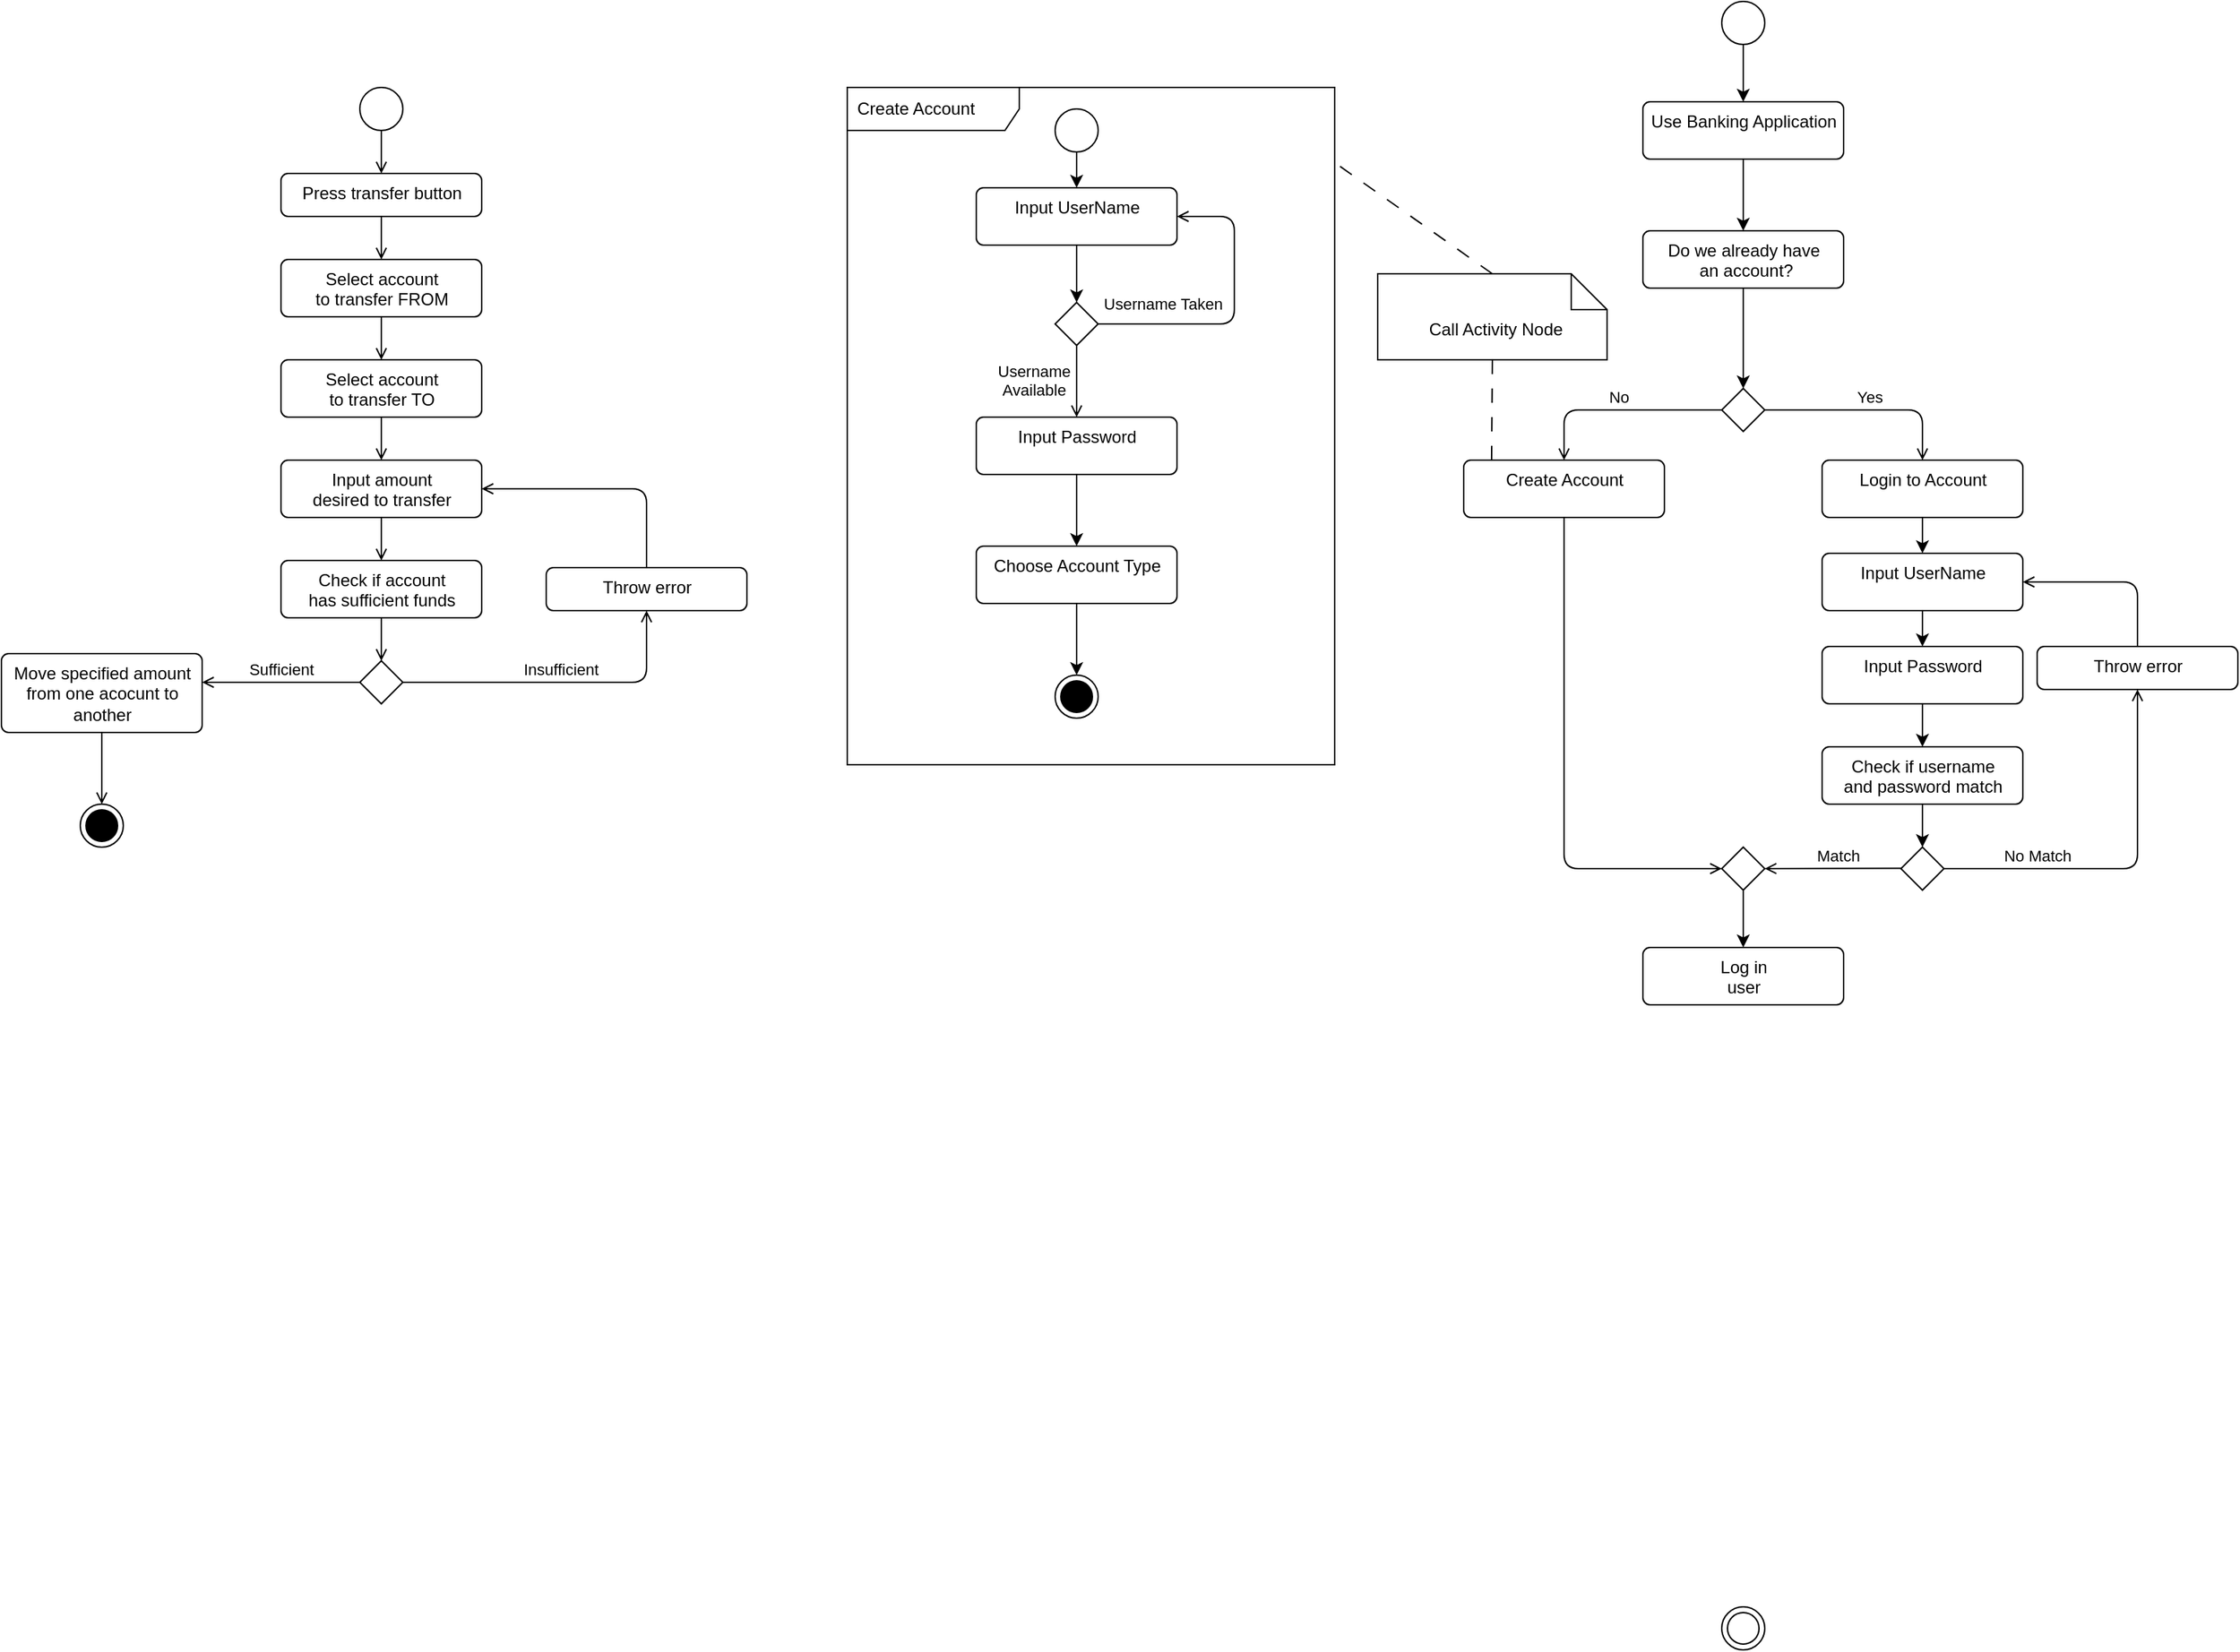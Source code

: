 <mxfile>
    <diagram id="6yQvlOQIcDEdxfPsw7vI" name="Page-1">
        <mxGraphModel dx="2029" dy="794" grid="1" gridSize="10" guides="1" tooltips="1" connect="1" arrows="1" fold="1" page="1" pageScale="1" pageWidth="850" pageHeight="1100" math="0" shadow="0">
            <root>
                <mxCell id="0"/>
                <mxCell id="1" parent="0"/>
                <mxCell id="67" value="Create Account" style="shape=umlFrame;whiteSpace=wrap;html=1;width=120;height=30;boundedLbl=1;verticalAlign=middle;align=left;spacingLeft=5;" vertex="1" parent="1">
                    <mxGeometry x="-200" y="100" width="340" height="472.5" as="geometry"/>
                </mxCell>
                <mxCell id="2" value="" style="ellipse;" parent="1" vertex="1">
                    <mxGeometry x="410" y="40" width="30" height="30" as="geometry"/>
                </mxCell>
                <mxCell id="3" value="" style="ellipse;html=1;shape=endState;" parent="1" vertex="1">
                    <mxGeometry x="410" y="1160" width="30" height="30" as="geometry"/>
                </mxCell>
                <mxCell id="27" style="edgeStyle=none;html=1;exitX=0.5;exitY=1;exitDx=0;exitDy=0;entryX=0.5;entryY=0;entryDx=0;entryDy=0;" parent="1" source="5" target="7" edge="1">
                    <mxGeometry relative="1" as="geometry"/>
                </mxCell>
                <mxCell id="5" value="Use Banking Application" style="html=1;align=center;verticalAlign=top;rounded=1;absoluteArcSize=1;arcSize=10;dashed=0;" parent="1" vertex="1">
                    <mxGeometry x="355" y="110" width="140" height="40" as="geometry"/>
                </mxCell>
                <mxCell id="6" value="Create Account" style="html=1;align=center;verticalAlign=top;rounded=1;absoluteArcSize=1;arcSize=10;dashed=0;" parent="1" vertex="1">
                    <mxGeometry x="230" y="360" width="140" height="40" as="geometry"/>
                </mxCell>
                <mxCell id="28" style="edgeStyle=none;html=1;exitX=0.5;exitY=1;exitDx=0;exitDy=0;entryX=0.5;entryY=0;entryDx=0;entryDy=0;" parent="1" source="7" target="8" edge="1">
                    <mxGeometry relative="1" as="geometry"/>
                </mxCell>
                <mxCell id="7" value="Do we already have&lt;br&gt;&amp;nbsp;an account?" style="html=1;align=center;verticalAlign=top;rounded=1;absoluteArcSize=1;arcSize=10;dashed=0;" parent="1" vertex="1">
                    <mxGeometry x="355" y="200" width="140" height="40" as="geometry"/>
                </mxCell>
                <mxCell id="8" value="" style="rhombus;" parent="1" vertex="1">
                    <mxGeometry x="410" y="310" width="30" height="30" as="geometry"/>
                </mxCell>
                <mxCell id="9" value="Login to Account" style="html=1;align=center;verticalAlign=top;rounded=1;absoluteArcSize=1;arcSize=10;dashed=0;" parent="1" vertex="1">
                    <mxGeometry x="480" y="360" width="140" height="40" as="geometry"/>
                </mxCell>
                <mxCell id="11" value="Call Activity Node" style="shape=note2;boundedLbl=1;whiteSpace=wrap;html=1;size=25;verticalAlign=top;align=center;spacingLeft=5;" parent="1" vertex="1">
                    <mxGeometry x="170" y="230" width="160" height="60" as="geometry"/>
                </mxCell>
                <mxCell id="19" style="edgeStyle=none;html=1;exitX=0.5;exitY=1;exitDx=0;exitDy=0;entryX=0.5;entryY=0;entryDx=0;entryDy=0;" parent="1" source="13" target="14" edge="1">
                    <mxGeometry relative="1" as="geometry"/>
                </mxCell>
                <mxCell id="13" value="" style="ellipse;" parent="1" vertex="1">
                    <mxGeometry x="-55" y="115" width="30" height="30" as="geometry"/>
                </mxCell>
                <mxCell id="20" style="edgeStyle=none;html=1;exitX=0.5;exitY=1;exitDx=0;exitDy=0;entryX=0.5;entryY=0;entryDx=0;entryDy=0;" parent="1" source="14" target="15" edge="1">
                    <mxGeometry relative="1" as="geometry"/>
                </mxCell>
                <mxCell id="14" value="Input UserName" style="html=1;align=center;verticalAlign=top;rounded=1;absoluteArcSize=1;arcSize=10;dashed=0;" parent="1" vertex="1">
                    <mxGeometry x="-110" y="170" width="140" height="40" as="geometry"/>
                </mxCell>
                <mxCell id="15" value="" style="rhombus;" parent="1" vertex="1">
                    <mxGeometry x="-55" y="250" width="30" height="30" as="geometry"/>
                </mxCell>
                <mxCell id="23" style="edgeStyle=none;html=1;exitX=0.5;exitY=1;exitDx=0;exitDy=0;entryX=0.5;entryY=0;entryDx=0;entryDy=0;" parent="1" source="16" target="17" edge="1">
                    <mxGeometry relative="1" as="geometry"/>
                </mxCell>
                <mxCell id="16" value="Input Password" style="html=1;align=center;verticalAlign=top;rounded=1;absoluteArcSize=1;arcSize=10;dashed=0;" parent="1" vertex="1">
                    <mxGeometry x="-110" y="330" width="140" height="40" as="geometry"/>
                </mxCell>
                <mxCell id="24" style="edgeStyle=none;html=1;exitX=0.5;exitY=1;exitDx=0;exitDy=0;entryX=0.5;entryY=0;entryDx=0;entryDy=0;" parent="1" source="17" target="18" edge="1">
                    <mxGeometry relative="1" as="geometry"/>
                </mxCell>
                <mxCell id="17" value="Choose Account Type" style="html=1;align=center;verticalAlign=top;rounded=1;absoluteArcSize=1;arcSize=10;dashed=0;" parent="1" vertex="1">
                    <mxGeometry x="-110" y="420" width="140" height="40" as="geometry"/>
                </mxCell>
                <mxCell id="18" value="" style="ellipse;html=1;shape=endState;fillColor=strokeColor;" parent="1" vertex="1">
                    <mxGeometry x="-55" y="510" width="30" height="30" as="geometry"/>
                </mxCell>
                <mxCell id="31" value="" style="ellipse;html=1;" vertex="1" parent="1">
                    <mxGeometry x="-540" y="100" width="30" height="30" as="geometry"/>
                </mxCell>
                <mxCell id="32" value="" style="endArrow=open;html=1;rounded=0;align=center;verticalAlign=top;endFill=0;labelBackgroundColor=none;endSize=6;entryX=0.5;entryY=0;entryDx=0;entryDy=0;" edge="1" parent="1" source="31" target="33">
                    <mxGeometry relative="1" as="geometry">
                        <mxPoint x="-525" y="160" as="targetPoint"/>
                    </mxGeometry>
                </mxCell>
                <mxCell id="33" value="Press transfer button" style="html=1;align=center;verticalAlign=top;rounded=1;absoluteArcSize=1;arcSize=10;dashed=0;" vertex="1" parent="1">
                    <mxGeometry x="-595" y="160" width="140" height="30" as="geometry"/>
                </mxCell>
                <mxCell id="34" value="Select account&lt;br&gt;to transfer FROM" style="html=1;align=center;verticalAlign=top;rounded=1;absoluteArcSize=1;arcSize=10;dashed=0;" vertex="1" parent="1">
                    <mxGeometry x="-595" y="220" width="140" height="40" as="geometry"/>
                </mxCell>
                <mxCell id="35" value="" style="endArrow=open;html=1;rounded=0;align=center;verticalAlign=top;endFill=0;labelBackgroundColor=none;endSize=6;entryX=0.5;entryY=0;entryDx=0;entryDy=0;exitX=0.5;exitY=1;exitDx=0;exitDy=0;" edge="1" parent="1" source="33" target="34">
                    <mxGeometry relative="1" as="geometry">
                        <mxPoint x="-515" y="170" as="targetPoint"/>
                        <mxPoint x="-515" y="110" as="sourcePoint"/>
                    </mxGeometry>
                </mxCell>
                <mxCell id="36" value="Select account&lt;br&gt;to transfer TO" style="html=1;align=center;verticalAlign=top;rounded=1;absoluteArcSize=1;arcSize=10;dashed=0;" vertex="1" parent="1">
                    <mxGeometry x="-595" y="290" width="140" height="40" as="geometry"/>
                </mxCell>
                <mxCell id="37" value="" style="endArrow=open;html=1;rounded=0;align=center;verticalAlign=top;endFill=0;labelBackgroundColor=none;endSize=6;entryX=0.5;entryY=0;entryDx=0;entryDy=0;exitX=0.5;exitY=1;exitDx=0;exitDy=0;" edge="1" parent="1" source="34" target="36">
                    <mxGeometry relative="1" as="geometry">
                        <mxPoint x="-515" y="250" as="targetPoint"/>
                        <mxPoint x="-515" y="200" as="sourcePoint"/>
                    </mxGeometry>
                </mxCell>
                <mxCell id="38" value="Input amount&lt;br&gt;desired to transfer&lt;span style=&quot;color: rgba(0, 0, 0, 0); font-family: monospace; font-size: 0px; text-align: start;&quot;&gt;%3CmxGraphModel%3E%3Croot%3E%3CmxCell%20id%3D%220%22%2F%3E%3CmxCell%20id%3D%221%22%20parent%3D%220%22%2F%3E%3CmxCell%20id%3D%222%22%20value%3D%22Select%20Account%26lt%3Bbr%26gt%3BTo%20Transfer%20TO%22%20style%3D%22html%3D1%3Balign%3Dcenter%3BverticalAlign%3Dtop%3Brounded%3D1%3BabsoluteArcSize%3D1%3BarcSize%3D10%3Bdashed%3D0%3B%22%20vertex%3D%221%22%20parent%3D%221%22%3E%3CmxGeometry%20x%3D%22355%22%20y%3D%22320%22%20width%3D%22140%22%20height%3D%2240%22%20as%3D%22geometry%22%2F%3E%3C%2FmxCell%3E%3C%2Froot%3E%3C%2FmxGraphModel%3E&lt;/span&gt;" style="html=1;align=center;verticalAlign=top;rounded=1;absoluteArcSize=1;arcSize=10;dashed=0;" vertex="1" parent="1">
                    <mxGeometry x="-595" y="360" width="140" height="40" as="geometry"/>
                </mxCell>
                <mxCell id="39" value="Check if account&lt;br&gt;has sufficient funds&lt;br&gt;" style="html=1;align=center;verticalAlign=top;rounded=1;absoluteArcSize=1;arcSize=10;dashed=0;" vertex="1" parent="1">
                    <mxGeometry x="-595" y="430" width="140" height="40" as="geometry"/>
                </mxCell>
                <mxCell id="40" value="" style="endArrow=open;html=1;rounded=0;align=center;verticalAlign=top;endFill=0;labelBackgroundColor=none;endSize=6;entryX=0.5;entryY=0;entryDx=0;entryDy=0;exitX=0.5;exitY=1;exitDx=0;exitDy=0;" edge="1" parent="1" source="36" target="38">
                    <mxGeometry relative="1" as="geometry">
                        <mxPoint x="-515" y="320" as="targetPoint"/>
                        <mxPoint x="-515" y="280" as="sourcePoint"/>
                    </mxGeometry>
                </mxCell>
                <mxCell id="41" value="" style="endArrow=open;html=1;rounded=0;align=center;verticalAlign=top;endFill=0;labelBackgroundColor=none;endSize=6;entryX=0.5;entryY=0;entryDx=0;entryDy=0;exitX=0.5;exitY=1;exitDx=0;exitDy=0;" edge="1" parent="1" source="38" target="39">
                    <mxGeometry relative="1" as="geometry">
                        <mxPoint x="-515" y="440" as="targetPoint"/>
                        <mxPoint x="-515" y="360" as="sourcePoint"/>
                    </mxGeometry>
                </mxCell>
                <mxCell id="42" value="" style="rhombus;" vertex="1" parent="1">
                    <mxGeometry x="-540" y="500" width="30" height="30" as="geometry"/>
                </mxCell>
                <mxCell id="43" value="" style="endArrow=open;html=1;rounded=0;align=center;verticalAlign=top;endFill=0;labelBackgroundColor=none;endSize=6;entryX=0.5;entryY=0;entryDx=0;entryDy=0;exitX=0.5;exitY=1;exitDx=0;exitDy=0;" edge="1" parent="1" source="39" target="42">
                    <mxGeometry relative="1" as="geometry">
                        <mxPoint x="-515.0" y="440" as="targetPoint"/>
                        <mxPoint x="-520" y="490" as="sourcePoint"/>
                    </mxGeometry>
                </mxCell>
                <mxCell id="44" value="Throw error" style="html=1;align=center;verticalAlign=top;rounded=1;absoluteArcSize=1;arcSize=10;dashed=0;" vertex="1" parent="1">
                    <mxGeometry x="-410" y="435" width="140" height="30" as="geometry"/>
                </mxCell>
                <mxCell id="46" value="Sufficient" style="html=1;verticalAlign=bottom;labelBackgroundColor=none;endArrow=open;endFill=0;exitX=0;exitY=0.5;exitDx=0;exitDy=0;" edge="1" parent="1" source="42">
                    <mxGeometry width="160" relative="1" as="geometry">
                        <mxPoint x="-480" y="590" as="sourcePoint"/>
                        <mxPoint x="-650" y="515" as="targetPoint"/>
                    </mxGeometry>
                </mxCell>
                <mxCell id="47" value="Insufficient" style="html=1;verticalAlign=bottom;labelBackgroundColor=none;endArrow=open;endFill=0;exitX=1;exitY=0.5;exitDx=0;exitDy=0;entryX=0.5;entryY=1;entryDx=0;entryDy=0;" edge="1" parent="1" source="42" target="44">
                    <mxGeometry width="160" relative="1" as="geometry">
                        <mxPoint x="-530" y="525" as="sourcePoint"/>
                        <mxPoint x="-330" y="515" as="targetPoint"/>
                        <Array as="points">
                            <mxPoint x="-340" y="515"/>
                        </Array>
                    </mxGeometry>
                </mxCell>
                <mxCell id="48" value="Move specified amount&lt;br&gt;from one acocunt to&lt;br&gt;another" style="html=1;align=center;verticalAlign=top;rounded=1;absoluteArcSize=1;arcSize=10;dashed=0;" vertex="1" parent="1">
                    <mxGeometry x="-790" y="495" width="140" height="55" as="geometry"/>
                </mxCell>
                <mxCell id="49" value="" style="ellipse;html=1;shape=endState;fillColor=strokeColor;" vertex="1" parent="1">
                    <mxGeometry x="-735" y="600" width="30" height="30" as="geometry"/>
                </mxCell>
                <mxCell id="50" value="" style="endArrow=open;html=1;rounded=0;align=center;verticalAlign=top;endFill=0;labelBackgroundColor=none;endSize=6;entryX=0.5;entryY=0;entryDx=0;entryDy=0;exitX=0.5;exitY=1;exitDx=0;exitDy=0;" edge="1" parent="1" source="48" target="49">
                    <mxGeometry relative="1" as="geometry">
                        <mxPoint x="-515" y="440" as="targetPoint"/>
                        <mxPoint x="-515" y="410" as="sourcePoint"/>
                    </mxGeometry>
                </mxCell>
                <mxCell id="51" value="" style="endArrow=none;startArrow=none;endFill=0;startFill=0;endSize=8;html=1;verticalAlign=bottom;dashed=1;labelBackgroundColor=none;dashPattern=10 10;exitX=0.5;exitY=1;exitDx=0;exitDy=0;exitPerimeter=0;entryX=0.139;entryY=0;entryDx=0;entryDy=0;entryPerimeter=0;" edge="1" parent="1" source="11" target="6">
                    <mxGeometry width="160" relative="1" as="geometry">
                        <mxPoint x="-40" y="465" as="sourcePoint"/>
                        <mxPoint x="305" y="355" as="targetPoint"/>
                    </mxGeometry>
                </mxCell>
                <mxCell id="52" value="" style="endArrow=none;startArrow=none;endFill=0;startFill=0;endSize=8;html=1;verticalAlign=bottom;dashed=1;labelBackgroundColor=none;dashPattern=10 10;exitX=0.5;exitY=0;exitDx=0;exitDy=0;exitPerimeter=0;entryX=1;entryY=0.111;entryDx=0;entryDy=0;entryPerimeter=0;" edge="1" parent="1" source="11" target="67">
                    <mxGeometry width="160" relative="1" as="geometry">
                        <mxPoint x="150" y="137.5" as="sourcePoint"/>
                        <mxPoint x="240" y="360" as="targetPoint"/>
                    </mxGeometry>
                </mxCell>
                <mxCell id="54" style="edgeStyle=none;html=1;exitX=0.5;exitY=1;exitDx=0;exitDy=0;entryX=0.5;entryY=0;entryDx=0;entryDy=0;" edge="1" parent="1" source="2" target="5">
                    <mxGeometry relative="1" as="geometry">
                        <mxPoint x="435" y="250" as="sourcePoint"/>
                        <mxPoint x="435" y="320" as="targetPoint"/>
                    </mxGeometry>
                </mxCell>
                <mxCell id="57" value="Yes" style="html=1;verticalAlign=bottom;labelBackgroundColor=none;endArrow=open;endFill=0;exitX=1;exitY=0.5;exitDx=0;exitDy=0;entryX=0.5;entryY=0;entryDx=0;entryDy=0;" edge="1" parent="1" source="8" target="9">
                    <mxGeometry width="160" relative="1" as="geometry">
                        <mxPoint x="460" y="300" as="sourcePoint"/>
                        <mxPoint x="630" y="250" as="targetPoint"/>
                        <Array as="points">
                            <mxPoint x="550" y="325"/>
                        </Array>
                    </mxGeometry>
                </mxCell>
                <mxCell id="58" value="No" style="html=1;verticalAlign=bottom;labelBackgroundColor=none;endArrow=open;endFill=0;exitX=0;exitY=0.5;exitDx=0;exitDy=0;entryX=0.5;entryY=0;entryDx=0;entryDy=0;" edge="1" parent="1" source="8" target="6">
                    <mxGeometry width="160" relative="1" as="geometry">
                        <mxPoint x="450" y="335" as="sourcePoint"/>
                        <mxPoint x="560" y="370" as="targetPoint"/>
                        <Array as="points">
                            <mxPoint x="300" y="325"/>
                        </Array>
                    </mxGeometry>
                </mxCell>
                <mxCell id="60" value="Username Taken" style="html=1;verticalAlign=bottom;labelBackgroundColor=none;endArrow=open;endFill=0;exitX=1;exitY=0.5;exitDx=0;exitDy=0;entryX=1;entryY=0.5;entryDx=0;entryDy=0;" edge="1" parent="1" source="15" target="14">
                    <mxGeometry x="-0.571" y="5" width="160" relative="1" as="geometry">
                        <mxPoint x="350" y="325" as="sourcePoint"/>
                        <mxPoint x="70" y="190" as="targetPoint"/>
                        <Array as="points">
                            <mxPoint x="70" y="265"/>
                            <mxPoint x="70" y="190"/>
                        </Array>
                        <mxPoint as="offset"/>
                    </mxGeometry>
                </mxCell>
                <mxCell id="61" value="Username&lt;br&gt;Available" style="html=1;verticalAlign=bottom;labelBackgroundColor=none;endArrow=open;endFill=0;exitX=0.5;exitY=1;exitDx=0;exitDy=0;entryX=0.5;entryY=0;entryDx=0;entryDy=0;" edge="1" parent="1" source="15" target="16">
                    <mxGeometry x="0.6" y="-30" width="160" relative="1" as="geometry">
                        <mxPoint x="350" y="325" as="sourcePoint"/>
                        <mxPoint x="240" y="360" as="targetPoint"/>
                        <Array as="points">
                            <mxPoint x="-40" y="310"/>
                        </Array>
                        <mxPoint as="offset"/>
                    </mxGeometry>
                </mxCell>
                <mxCell id="62" value="" style="html=1;verticalAlign=bottom;labelBackgroundColor=none;endArrow=open;endFill=0;exitX=0.5;exitY=0;exitDx=0;exitDy=0;entryX=1;entryY=0.5;entryDx=0;entryDy=0;" edge="1" parent="1" source="44" target="38">
                    <mxGeometry width="160" relative="1" as="geometry">
                        <mxPoint x="-500" y="525" as="sourcePoint"/>
                        <mxPoint x="-330" y="475" as="targetPoint"/>
                        <Array as="points">
                            <mxPoint x="-340" y="380"/>
                        </Array>
                    </mxGeometry>
                </mxCell>
                <mxCell id="63" value="Input UserName" style="html=1;align=center;verticalAlign=top;rounded=1;absoluteArcSize=1;arcSize=10;dashed=0;" vertex="1" parent="1">
                    <mxGeometry x="480" y="425" width="140" height="40" as="geometry"/>
                </mxCell>
                <mxCell id="64" value="Input Password" style="html=1;align=center;verticalAlign=top;rounded=1;absoluteArcSize=1;arcSize=10;dashed=0;" vertex="1" parent="1">
                    <mxGeometry x="480" y="490" width="140" height="40" as="geometry"/>
                </mxCell>
                <mxCell id="65" style="edgeStyle=none;html=1;exitX=0.5;exitY=1;exitDx=0;exitDy=0;entryX=0.5;entryY=0;entryDx=0;entryDy=0;" edge="1" parent="1" source="9" target="63">
                    <mxGeometry relative="1" as="geometry">
                        <mxPoint x="435" y="250" as="sourcePoint"/>
                        <mxPoint x="435" y="320" as="targetPoint"/>
                    </mxGeometry>
                </mxCell>
                <mxCell id="66" style="edgeStyle=none;html=1;entryX=0.5;entryY=0;entryDx=0;entryDy=0;exitX=0.5;exitY=1;exitDx=0;exitDy=0;" edge="1" parent="1" source="63" target="64">
                    <mxGeometry relative="1" as="geometry">
                        <mxPoint x="560" y="410" as="sourcePoint"/>
                        <mxPoint x="560" y="440" as="targetPoint"/>
                    </mxGeometry>
                </mxCell>
                <mxCell id="68" value="Check if username&lt;br&gt;and password match" style="html=1;align=center;verticalAlign=top;rounded=1;absoluteArcSize=1;arcSize=10;dashed=0;" vertex="1" parent="1">
                    <mxGeometry x="480" y="560" width="140" height="40" as="geometry"/>
                </mxCell>
                <mxCell id="70" style="edgeStyle=none;html=1;entryX=0.5;entryY=0;entryDx=0;entryDy=0;exitX=0.5;exitY=1;exitDx=0;exitDy=0;" edge="1" parent="1" source="64" target="68">
                    <mxGeometry relative="1" as="geometry">
                        <mxPoint x="560" y="475" as="sourcePoint"/>
                        <mxPoint x="560" y="500" as="targetPoint"/>
                    </mxGeometry>
                </mxCell>
                <mxCell id="71" value="" style="rhombus;" vertex="1" parent="1">
                    <mxGeometry x="535" y="630" width="30" height="30" as="geometry"/>
                </mxCell>
                <mxCell id="72" style="edgeStyle=none;html=1;entryX=0.5;entryY=0;entryDx=0;entryDy=0;exitX=0.5;exitY=1;exitDx=0;exitDy=0;" edge="1" parent="1" source="68" target="71">
                    <mxGeometry relative="1" as="geometry">
                        <mxPoint x="560" y="540" as="sourcePoint"/>
                        <mxPoint x="560" y="570" as="targetPoint"/>
                    </mxGeometry>
                </mxCell>
                <mxCell id="73" value="No Match" style="html=1;verticalAlign=bottom;labelBackgroundColor=none;endArrow=open;endFill=0;exitX=1;exitY=0.5;exitDx=0;exitDy=0;entryX=0.5;entryY=1;entryDx=0;entryDy=0;" edge="1" parent="1" source="71" target="76">
                    <mxGeometry x="-0.5" width="160" relative="1" as="geometry">
                        <mxPoint x="450" y="335" as="sourcePoint"/>
                        <mxPoint x="680" y="550" as="targetPoint"/>
                        <Array as="points">
                            <mxPoint x="700" y="645"/>
                        </Array>
                        <mxPoint as="offset"/>
                    </mxGeometry>
                </mxCell>
                <mxCell id="75" value="Match" style="html=1;verticalAlign=bottom;labelBackgroundColor=none;endArrow=open;endFill=0;exitX=0;exitY=0.5;exitDx=0;exitDy=0;entryX=1;entryY=0.5;entryDx=0;entryDy=0;" edge="1" parent="1" target="78">
                    <mxGeometry x="-0.067" width="160" relative="1" as="geometry">
                        <mxPoint x="535" y="644.71" as="sourcePoint"/>
                        <mxPoint x="460" y="645" as="targetPoint"/>
                        <mxPoint as="offset"/>
                    </mxGeometry>
                </mxCell>
                <mxCell id="76" value="Throw error" style="html=1;align=center;verticalAlign=top;rounded=1;absoluteArcSize=1;arcSize=10;dashed=0;" vertex="1" parent="1">
                    <mxGeometry x="630" y="490" width="140" height="30" as="geometry"/>
                </mxCell>
                <mxCell id="77" value="" style="html=1;verticalAlign=bottom;labelBackgroundColor=none;endArrow=open;endFill=0;exitX=0.5;exitY=0;exitDx=0;exitDy=0;entryX=1;entryY=0.5;entryDx=0;entryDy=0;" edge="1" parent="1" source="76" target="63">
                    <mxGeometry width="160" relative="1" as="geometry">
                        <mxPoint x="450" y="335" as="sourcePoint"/>
                        <mxPoint x="560" y="370" as="targetPoint"/>
                        <Array as="points">
                            <mxPoint x="700" y="445"/>
                        </Array>
                    </mxGeometry>
                </mxCell>
                <mxCell id="78" value="" style="rhombus;" vertex="1" parent="1">
                    <mxGeometry x="410" y="630" width="30" height="30" as="geometry"/>
                </mxCell>
                <mxCell id="79" value="" style="html=1;verticalAlign=bottom;labelBackgroundColor=none;endArrow=open;endFill=0;exitX=0.5;exitY=1;exitDx=0;exitDy=0;entryX=0;entryY=0.5;entryDx=0;entryDy=0;" edge="1" parent="1" source="6" target="78">
                    <mxGeometry width="160" relative="1" as="geometry">
                        <mxPoint x="710" y="500" as="sourcePoint"/>
                        <mxPoint x="630" y="455" as="targetPoint"/>
                        <Array as="points">
                            <mxPoint x="300" y="645"/>
                        </Array>
                    </mxGeometry>
                </mxCell>
                <mxCell id="80" value="Log in&lt;br&gt;user" style="html=1;align=center;verticalAlign=top;rounded=1;absoluteArcSize=1;arcSize=10;dashed=0;" vertex="1" parent="1">
                    <mxGeometry x="355" y="700" width="140" height="40" as="geometry"/>
                </mxCell>
                <mxCell id="81" style="edgeStyle=none;html=1;entryX=0.5;entryY=0;entryDx=0;entryDy=0;exitX=0.5;exitY=1;exitDx=0;exitDy=0;" edge="1" parent="1" source="78" target="80">
                    <mxGeometry relative="1" as="geometry">
                        <mxPoint x="560" y="610" as="sourcePoint"/>
                        <mxPoint x="560" y="640.0" as="targetPoint"/>
                    </mxGeometry>
                </mxCell>
            </root>
        </mxGraphModel>
    </diagram>
</mxfile>